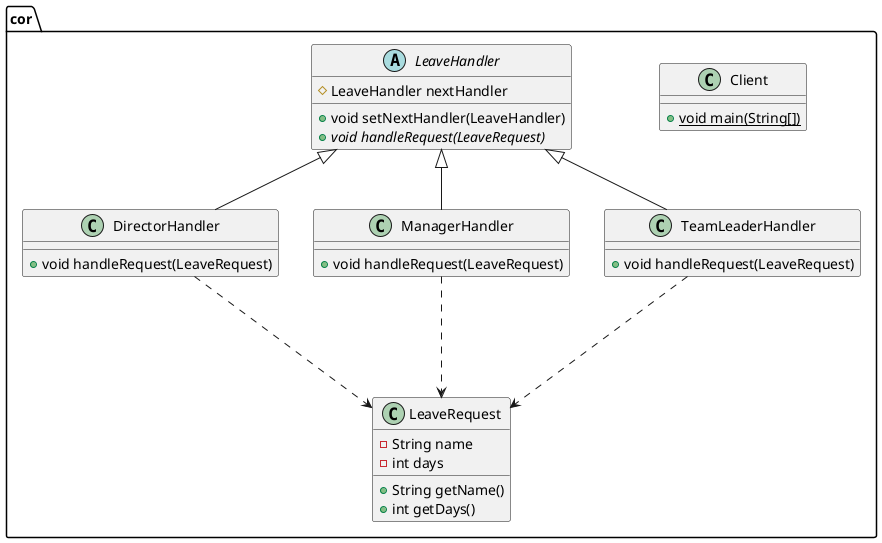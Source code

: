 @startuml
class cor.LeaveRequest {
- String name
- int days
+ String getName()
+ int getDays()
}


class cor.Client {
+ {static} void main(String[])
}

class cor.DirectorHandler {
+ void handleRequest(LeaveRequest)
}

abstract class cor.LeaveHandler {
# LeaveHandler nextHandler
+ void setNextHandler(LeaveHandler)
+ {abstract}void handleRequest(LeaveRequest)
}


class cor.ManagerHandler {
+ void handleRequest(LeaveRequest)
}

class cor.TeamLeaderHandler {
+ void handleRequest(LeaveRequest)
}


cor.DirectorHandler ...> cor.LeaveRequest
cor.ManagerHandler ...> cor.LeaveRequest
cor.TeamLeaderHandler ...> cor.LeaveRequest
cor.LeaveHandler <|-- cor.DirectorHandler
cor.LeaveHandler <|-- cor.ManagerHandler
cor.LeaveHandler <|-- cor.TeamLeaderHandler
@enduml